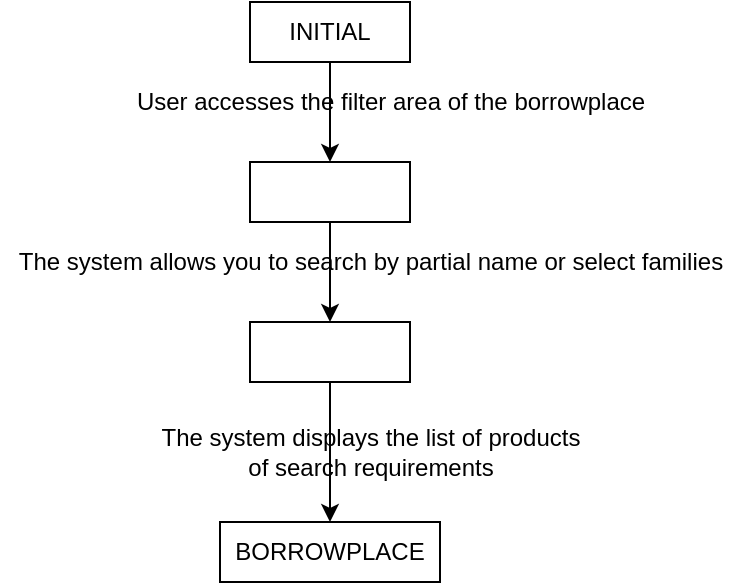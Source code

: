 <mxfile>
    <diagram id="6mQqkMLPX4G1NUn_oAzl" name="Page-1">
        <mxGraphModel dx="600" dy="575" grid="0" gridSize="10" guides="1" tooltips="1" connect="1" arrows="1" fold="1" page="1" pageScale="1" pageWidth="827" pageHeight="1169" math="0" shadow="0">
            <root>
                <mxCell id="0"/>
                <mxCell id="1" parent="0"/>
                <mxCell id="2" value="INITIAL" style="rounded=0;whiteSpace=wrap;html=1;" parent="1" vertex="1">
                    <mxGeometry x="160" y="70" width="80" height="30" as="geometry"/>
                </mxCell>
                <mxCell id="7" value="" style="edgeStyle=orthogonalEdgeStyle;rounded=0;orthogonalLoop=1;jettySize=auto;html=1;" parent="1" source="3" target="6" edge="1">
                    <mxGeometry relative="1" as="geometry"/>
                </mxCell>
                <mxCell id="3" value="" style="whiteSpace=wrap;html=1;rounded=0;" parent="1" vertex="1">
                    <mxGeometry x="160" y="150" width="80" height="30" as="geometry"/>
                </mxCell>
                <mxCell id="4" value="" style="endArrow=classic;html=1;exitX=0.5;exitY=1;exitDx=0;exitDy=0;entryX=0.5;entryY=0;entryDx=0;entryDy=0;" parent="1" source="2" target="3" edge="1">
                    <mxGeometry width="50" height="50" relative="1" as="geometry">
                        <mxPoint x="190" y="530" as="sourcePoint"/>
                        <mxPoint x="240" y="480" as="targetPoint"/>
                    </mxGeometry>
                </mxCell>
                <mxCell id="5" value="User accesses the filter area of the borrowplace" style="text;html=1;align=center;verticalAlign=middle;resizable=0;points=[];autosize=1;" parent="1" vertex="1">
                    <mxGeometry x="95" y="110" width="270" height="20" as="geometry"/>
                </mxCell>
                <mxCell id="10" value="" style="edgeStyle=orthogonalEdgeStyle;rounded=0;orthogonalLoop=1;jettySize=auto;html=1;" parent="1" source="6" edge="1">
                    <mxGeometry relative="1" as="geometry">
                        <mxPoint x="200" y="330" as="targetPoint"/>
                    </mxGeometry>
                </mxCell>
                <mxCell id="6" value="" style="whiteSpace=wrap;html=1;rounded=0;" parent="1" vertex="1">
                    <mxGeometry x="160" y="230" width="80" height="30" as="geometry"/>
                </mxCell>
                <mxCell id="8" value="The system allows you to search by partial name or select families" style="text;html=1;align=center;verticalAlign=middle;resizable=0;points=[];autosize=1;" parent="1" vertex="1">
                    <mxGeometry x="35" y="190" width="370" height="20" as="geometry"/>
                </mxCell>
                <mxCell id="11" value="&lt;div&gt;The system displays the list of products&lt;/div&gt;&lt;div&gt;of search requirements&lt;/div&gt;" style="text;html=1;align=center;verticalAlign=middle;resizable=0;points=[];autosize=1;" parent="1" vertex="1">
                    <mxGeometry x="110" y="280" width="220" height="30" as="geometry"/>
                </mxCell>
                <mxCell id="12" value="BORROWPLACE" style="whiteSpace=wrap;html=1;rounded=0;" parent="1" vertex="1">
                    <mxGeometry x="145" y="330" width="110" height="30" as="geometry"/>
                </mxCell>
            </root>
        </mxGraphModel>
    </diagram>
</mxfile>